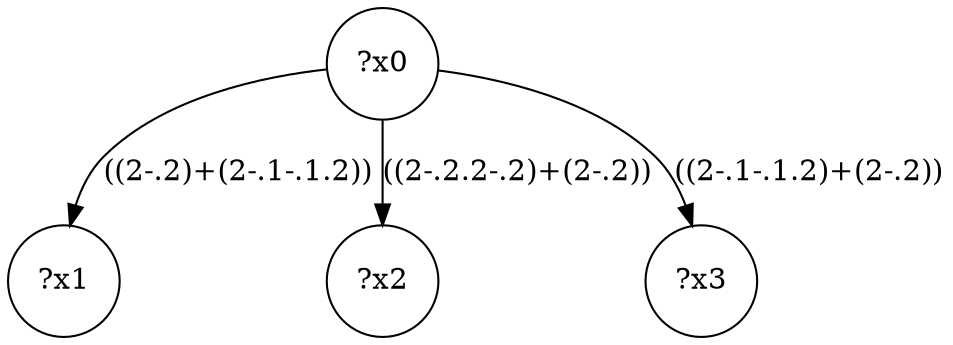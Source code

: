 digraph g {
	x0 [shape=circle, label="?x0"];
	x1 [shape=circle, label="?x1"];
	x0 -> x1 [label="((2-.2)+(2-.1-.1.2))"];
	x2 [shape=circle, label="?x2"];
	x0 -> x2 [label="((2-.2.2-.2)+(2-.2))"];
	x3 [shape=circle, label="?x3"];
	x0 -> x3 [label="((2-.1-.1.2)+(2-.2))"];
}
